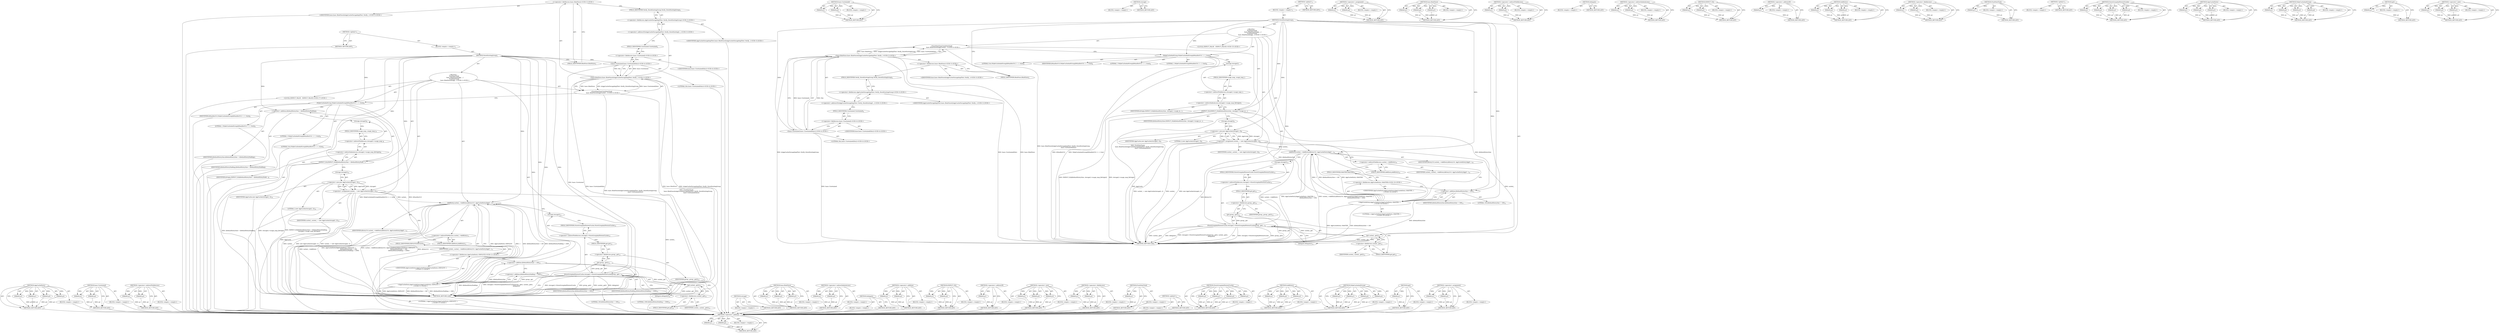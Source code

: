 digraph "&lt;operator&gt;.assignment" {
vulnerable_170 [label=<(METHOD,&lt;operator&gt;.addition)>];
vulnerable_171 [label=<(PARAM,p1)>];
vulnerable_172 [label=<(PARAM,p2)>];
vulnerable_173 [label=<(BLOCK,&lt;empty&gt;,&lt;empty&gt;)>];
vulnerable_174 [label=<(METHOD_RETURN,ANY)>];
vulnerable_117 [label=<(METHOD,base.Unretained)>];
vulnerable_118 [label=<(PARAM,p1)>];
vulnerable_119 [label=<(PARAM,p2)>];
vulnerable_120 [label=<(BLOCK,&lt;empty&gt;,&lt;empty&gt;)>];
vulnerable_121 [label=<(METHOD_RETURN,ANY)>];
vulnerable_144 [label=<(METHOD,storage)>];
vulnerable_145 [label=<(BLOCK,&lt;empty&gt;,&lt;empty&gt;)>];
vulnerable_146 [label=<(METHOD_RETURN,ANY)>];
vulnerable_6 [label=<(METHOD,&lt;global&gt;)<SUB>1</SUB>>];
vulnerable_7 [label=<(BLOCK,&lt;empty&gt;,&lt;empty&gt;)<SUB>1</SUB>>];
vulnerable_8 [label=<(METHOD,StoreExistingGroup)<SUB>1</SUB>>];
vulnerable_9 [label="<(BLOCK,{
    PushNextTask(
        base::BindOnce(&amp;App...,{
    PushNextTask(
        base::BindOnce(&amp;App...)<SUB>1</SUB>>"];
vulnerable_10 [label="<(PushNextTask,PushNextTask(
        base::BindOnce(&amp;AppCacheS...)<SUB>2</SUB>>"];
vulnerable_11 [label="<(base.BindOnce,base::BindOnce(&amp;AppCacheStorageImplTest::Verify...)<SUB>3</SUB>>"];
vulnerable_12 [label="<(&lt;operator&gt;.fieldAccess,base::BindOnce)<SUB>3</SUB>>"];
vulnerable_13 [label="<(IDENTIFIER,base,base::BindOnce(&amp;AppCacheStorageImplTest::Verify...)<SUB>3</SUB>>"];
vulnerable_14 [label=<(FIELD_IDENTIFIER,BindOnce,BindOnce)<SUB>3</SUB>>];
vulnerable_15 [label="<(&lt;operator&gt;.addressOf,&amp;AppCacheStorageImplTest::Verify_StoreExistingG...)<SUB>3</SUB>>"];
vulnerable_16 [label="<(&lt;operator&gt;.fieldAccess,AppCacheStorageImplTest::Verify_StoreExistingGroup)<SUB>3</SUB>>"];
vulnerable_17 [label="<(IDENTIFIER,AppCacheStorageImplTest,base::BindOnce(&amp;AppCacheStorageImplTest::Verify...)<SUB>3</SUB>>"];
vulnerable_18 [label=<(FIELD_IDENTIFIER,Verify_StoreExistingGroup,Verify_StoreExistingGroup)<SUB>3</SUB>>];
vulnerable_19 [label="<(base.Unretained,base::Unretained(this))<SUB>4</SUB>>"];
vulnerable_20 [label="<(&lt;operator&gt;.fieldAccess,base::Unretained)<SUB>4</SUB>>"];
vulnerable_21 [label="<(IDENTIFIER,base,base::Unretained(this))<SUB>4</SUB>>"];
vulnerable_22 [label=<(FIELD_IDENTIFIER,Unretained,Unretained)<SUB>4</SUB>>];
vulnerable_23 [label="<(LITERAL,this,base::Unretained(this))<SUB>4</SUB>>"];
vulnerable_24 [label=<(MakeCacheAndGroup,MakeCacheAndGroup(kManifestUrl, 1, 1, true))<SUB>6</SUB>>];
vulnerable_25 [label=<(IDENTIFIER,kManifestUrl,MakeCacheAndGroup(kManifestUrl, 1, 1, true))<SUB>6</SUB>>];
vulnerable_26 [label=<(LITERAL,1,MakeCacheAndGroup(kManifestUrl, 1, 1, true))<SUB>6</SUB>>];
vulnerable_27 [label=<(LITERAL,1,MakeCacheAndGroup(kManifestUrl, 1, 1, true))<SUB>6</SUB>>];
vulnerable_28 [label=<(LITERAL,true,MakeCacheAndGroup(kManifestUrl, 1, 1, true))<SUB>6</SUB>>];
vulnerable_29 [label=<(EXPECT_EQ,EXPECT_EQ(kDefaultEntrySize, storage()-&gt;usage_m...)<SUB>7</SUB>>];
vulnerable_30 [label=<(IDENTIFIER,kDefaultEntrySize,EXPECT_EQ(kDefaultEntrySize, storage()-&gt;usage_m...)<SUB>7</SUB>>];
vulnerable_31 [label=<(&lt;operator&gt;.indirectIndexAccess,storage()-&gt;usage_map_[kOrigin])<SUB>7</SUB>>];
vulnerable_32 [label=<(&lt;operator&gt;.indirectFieldAccess,storage()-&gt;usage_map_)<SUB>7</SUB>>];
vulnerable_33 [label=<(storage,storage())<SUB>7</SUB>>];
vulnerable_34 [label=<(FIELD_IDENTIFIER,usage_map_,usage_map_)<SUB>7</SUB>>];
vulnerable_35 [label=<(IDENTIFIER,kOrigin,EXPECT_EQ(kDefaultEntrySize, storage()-&gt;usage_m...)<SUB>7</SUB>>];
vulnerable_36 [label=<(&lt;operator&gt;.assignment,cache2_ = new AppCache(storage(), 2))<SUB>9</SUB>>];
vulnerable_37 [label=<(IDENTIFIER,cache2_,cache2_ = new AppCache(storage(), 2))<SUB>9</SUB>>];
vulnerable_38 [label=<(&lt;operator&gt;.new,new AppCache(storage(), 2))<SUB>9</SUB>>];
vulnerable_39 [label=<(IDENTIFIER,AppCache,new AppCache(storage(), 2))<SUB>9</SUB>>];
vulnerable_40 [label=<(storage,storage())<SUB>9</SUB>>];
vulnerable_41 [label=<(LITERAL,2,new AppCache(storage(), 2))<SUB>9</SUB>>];
vulnerable_42 [label=<(AddEntry,cache2_-&gt;AddEntry(kEntryUrl, AppCacheEntry(AppC...)<SUB>10</SUB>>];
vulnerable_43 [label=<(&lt;operator&gt;.indirectFieldAccess,cache2_-&gt;AddEntry)<SUB>10</SUB>>];
vulnerable_44 [label=<(IDENTIFIER,cache2_,cache2_-&gt;AddEntry(kEntryUrl, AppCacheEntry(AppC...)<SUB>10</SUB>>];
vulnerable_45 [label=<(FIELD_IDENTIFIER,AddEntry,AddEntry)<SUB>10</SUB>>];
vulnerable_46 [label=<(IDENTIFIER,kEntryUrl,cache2_-&gt;AddEntry(kEntryUrl, AppCacheEntry(AppC...)<SUB>10</SUB>>];
vulnerable_47 [label="<(AppCacheEntry,AppCacheEntry(AppCacheEntry::MASTER, 1,
       ...)<SUB>10</SUB>>"];
vulnerable_48 [label="<(&lt;operator&gt;.fieldAccess,AppCacheEntry::MASTER)<SUB>10</SUB>>"];
vulnerable_49 [label="<(IDENTIFIER,AppCacheEntry,AppCacheEntry(AppCacheEntry::MASTER, 1,
       ...)<SUB>10</SUB>>"];
vulnerable_50 [label=<(FIELD_IDENTIFIER,MASTER,MASTER)<SUB>10</SUB>>];
vulnerable_51 [label="<(LITERAL,1,AppCacheEntry(AppCacheEntry::MASTER, 1,
       ...)<SUB>10</SUB>>"];
vulnerable_52 [label=<(&lt;operator&gt;.addition,kDefaultEntrySize + 100)<SUB>11</SUB>>];
vulnerable_53 [label=<(IDENTIFIER,kDefaultEntrySize,kDefaultEntrySize + 100)<SUB>11</SUB>>];
vulnerable_54 [label=<(LITERAL,100,kDefaultEntrySize + 100)<SUB>11</SUB>>];
vulnerable_55 [label=<(StoreGroupAndNewestCache,storage()-&gt;StoreGroupAndNewestCache(group_.get(...)<SUB>13</SUB>>];
vulnerable_56 [label=<(&lt;operator&gt;.indirectFieldAccess,storage()-&gt;StoreGroupAndNewestCache)<SUB>13</SUB>>];
vulnerable_57 [label=<(storage,storage())<SUB>13</SUB>>];
vulnerable_58 [label=<(FIELD_IDENTIFIER,StoreGroupAndNewestCache,StoreGroupAndNewestCache)<SUB>13</SUB>>];
vulnerable_59 [label=<(get,group_.get())<SUB>13</SUB>>];
vulnerable_60 [label=<(&lt;operator&gt;.fieldAccess,group_.get)<SUB>13</SUB>>];
vulnerable_61 [label=<(IDENTIFIER,group_,group_.get())<SUB>13</SUB>>];
vulnerable_62 [label=<(FIELD_IDENTIFIER,get,get)<SUB>13</SUB>>];
vulnerable_63 [label=<(get,cache2_.get())<SUB>13</SUB>>];
vulnerable_64 [label=<(&lt;operator&gt;.fieldAccess,cache2_.get)<SUB>13</SUB>>];
vulnerable_65 [label=<(IDENTIFIER,cache2_,cache2_.get())<SUB>13</SUB>>];
vulnerable_66 [label=<(FIELD_IDENTIFIER,get,get)<SUB>13</SUB>>];
vulnerable_67 [label=<(delegate,delegate())<SUB>14</SUB>>];
vulnerable_68 [label="<(LOCAL,EXPECT_FALSE : EXPECT_FALSE)<SUB>15</SUB>>"];
vulnerable_69 [label=<(METHOD_RETURN,void)<SUB>1</SUB>>];
vulnerable_71 [label=<(METHOD_RETURN,ANY)<SUB>1</SUB>>];
vulnerable_147 [label=<(METHOD,&lt;operator&gt;.assignment)>];
vulnerable_148 [label=<(PARAM,p1)>];
vulnerable_149 [label=<(PARAM,p2)>];
vulnerable_150 [label=<(BLOCK,&lt;empty&gt;,&lt;empty&gt;)>];
vulnerable_151 [label=<(METHOD_RETURN,ANY)>];
vulnerable_102 [label=<(METHOD,base.BindOnce)>];
vulnerable_103 [label=<(PARAM,p1)>];
vulnerable_104 [label=<(PARAM,p2)>];
vulnerable_105 [label=<(PARAM,p3)>];
vulnerable_106 [label=<(BLOCK,&lt;empty&gt;,&lt;empty&gt;)>];
vulnerable_107 [label=<(METHOD_RETURN,ANY)>];
vulnerable_139 [label=<(METHOD,&lt;operator&gt;.indirectFieldAccess)>];
vulnerable_140 [label=<(PARAM,p1)>];
vulnerable_141 [label=<(PARAM,p2)>];
vulnerable_142 [label=<(BLOCK,&lt;empty&gt;,&lt;empty&gt;)>];
vulnerable_143 [label=<(METHOD_RETURN,ANY)>];
vulnerable_186 [label=<(METHOD,delegate)>];
vulnerable_187 [label=<(BLOCK,&lt;empty&gt;,&lt;empty&gt;)>];
vulnerable_188 [label=<(METHOD_RETURN,ANY)>];
vulnerable_134 [label=<(METHOD,&lt;operator&gt;.indirectIndexAccess)>];
vulnerable_135 [label=<(PARAM,p1)>];
vulnerable_136 [label=<(PARAM,p2)>];
vulnerable_137 [label=<(BLOCK,&lt;empty&gt;,&lt;empty&gt;)>];
vulnerable_138 [label=<(METHOD_RETURN,ANY)>];
vulnerable_129 [label=<(METHOD,EXPECT_EQ)>];
vulnerable_130 [label=<(PARAM,p1)>];
vulnerable_131 [label=<(PARAM,p2)>];
vulnerable_132 [label=<(BLOCK,&lt;empty&gt;,&lt;empty&gt;)>];
vulnerable_133 [label=<(METHOD_RETURN,ANY)>];
vulnerable_113 [label=<(METHOD,&lt;operator&gt;.addressOf)>];
vulnerable_114 [label=<(PARAM,p1)>];
vulnerable_115 [label=<(BLOCK,&lt;empty&gt;,&lt;empty&gt;)>];
vulnerable_116 [label=<(METHOD_RETURN,ANY)>];
vulnerable_158 [label=<(METHOD,AddEntry)>];
vulnerable_159 [label=<(PARAM,p1)>];
vulnerable_160 [label=<(PARAM,p2)>];
vulnerable_161 [label=<(PARAM,p3)>];
vulnerable_162 [label=<(BLOCK,&lt;empty&gt;,&lt;empty&gt;)>];
vulnerable_163 [label=<(METHOD_RETURN,ANY)>];
vulnerable_108 [label=<(METHOD,&lt;operator&gt;.fieldAccess)>];
vulnerable_109 [label=<(PARAM,p1)>];
vulnerable_110 [label=<(PARAM,p2)>];
vulnerable_111 [label=<(BLOCK,&lt;empty&gt;,&lt;empty&gt;)>];
vulnerable_112 [label=<(METHOD_RETURN,ANY)>];
vulnerable_98 [label=<(METHOD,PushNextTask)>];
vulnerable_99 [label=<(PARAM,p1)>];
vulnerable_100 [label=<(BLOCK,&lt;empty&gt;,&lt;empty&gt;)>];
vulnerable_101 [label=<(METHOD_RETURN,ANY)>];
vulnerable_92 [label=<(METHOD,&lt;global&gt;)<SUB>1</SUB>>];
vulnerable_93 [label=<(BLOCK,&lt;empty&gt;,&lt;empty&gt;)>];
vulnerable_94 [label=<(METHOD_RETURN,ANY)>];
vulnerable_175 [label=<(METHOD,StoreGroupAndNewestCache)>];
vulnerable_176 [label=<(PARAM,p1)>];
vulnerable_177 [label=<(PARAM,p2)>];
vulnerable_178 [label=<(PARAM,p3)>];
vulnerable_179 [label=<(PARAM,p4)>];
vulnerable_180 [label=<(BLOCK,&lt;empty&gt;,&lt;empty&gt;)>];
vulnerable_181 [label=<(METHOD_RETURN,ANY)>];
vulnerable_164 [label=<(METHOD,AppCacheEntry)>];
vulnerable_165 [label=<(PARAM,p1)>];
vulnerable_166 [label=<(PARAM,p2)>];
vulnerable_167 [label=<(PARAM,p3)>];
vulnerable_168 [label=<(BLOCK,&lt;empty&gt;,&lt;empty&gt;)>];
vulnerable_169 [label=<(METHOD_RETURN,ANY)>];
vulnerable_122 [label=<(METHOD,MakeCacheAndGroup)>];
vulnerable_123 [label=<(PARAM,p1)>];
vulnerable_124 [label=<(PARAM,p2)>];
vulnerable_125 [label=<(PARAM,p3)>];
vulnerable_126 [label=<(PARAM,p4)>];
vulnerable_127 [label=<(BLOCK,&lt;empty&gt;,&lt;empty&gt;)>];
vulnerable_128 [label=<(METHOD_RETURN,ANY)>];
vulnerable_182 [label=<(METHOD,get)>];
vulnerable_183 [label=<(PARAM,p1)>];
vulnerable_184 [label=<(BLOCK,&lt;empty&gt;,&lt;empty&gt;)>];
vulnerable_185 [label=<(METHOD_RETURN,ANY)>];
vulnerable_152 [label=<(METHOD,&lt;operator&gt;.new)>];
vulnerable_153 [label=<(PARAM,p1)>];
vulnerable_154 [label=<(PARAM,p2)>];
vulnerable_155 [label=<(PARAM,p3)>];
vulnerable_156 [label=<(BLOCK,&lt;empty&gt;,&lt;empty&gt;)>];
vulnerable_157 [label=<(METHOD_RETURN,ANY)>];
fixed_174 [label=<(METHOD,AppCacheEntry)>];
fixed_175 [label=<(PARAM,p1)>];
fixed_176 [label=<(PARAM,p2)>];
fixed_177 [label=<(PARAM,p3)>];
fixed_178 [label=<(PARAM,p4)>];
fixed_179 [label=<(BLOCK,&lt;empty&gt;,&lt;empty&gt;)>];
fixed_180 [label=<(METHOD_RETURN,ANY)>];
fixed_122 [label=<(METHOD,base.Unretained)>];
fixed_123 [label=<(PARAM,p1)>];
fixed_124 [label=<(PARAM,p2)>];
fixed_125 [label=<(BLOCK,&lt;empty&gt;,&lt;empty&gt;)>];
fixed_126 [label=<(METHOD_RETURN,ANY)>];
fixed_149 [label=<(METHOD,&lt;operator&gt;.indirectFieldAccess)>];
fixed_150 [label=<(PARAM,p1)>];
fixed_151 [label=<(PARAM,p2)>];
fixed_152 [label=<(BLOCK,&lt;empty&gt;,&lt;empty&gt;)>];
fixed_153 [label=<(METHOD_RETURN,ANY)>];
fixed_6 [label=<(METHOD,&lt;global&gt;)<SUB>1</SUB>>];
fixed_7 [label=<(BLOCK,&lt;empty&gt;,&lt;empty&gt;)<SUB>1</SUB>>];
fixed_8 [label=<(METHOD,StoreExistingGroup)<SUB>1</SUB>>];
fixed_9 [label="<(BLOCK,{
    PushNextTask(
        base::BindOnce(&amp;App...,{
    PushNextTask(
        base::BindOnce(&amp;App...)<SUB>1</SUB>>"];
fixed_10 [label="<(PushNextTask,PushNextTask(
        base::BindOnce(&amp;AppCacheS...)<SUB>2</SUB>>"];
fixed_11 [label="<(base.BindOnce,base::BindOnce(&amp;AppCacheStorageImplTest::Verify...)<SUB>3</SUB>>"];
fixed_12 [label="<(&lt;operator&gt;.fieldAccess,base::BindOnce)<SUB>3</SUB>>"];
fixed_13 [label="<(IDENTIFIER,base,base::BindOnce(&amp;AppCacheStorageImplTest::Verify...)<SUB>3</SUB>>"];
fixed_14 [label=<(FIELD_IDENTIFIER,BindOnce,BindOnce)<SUB>3</SUB>>];
fixed_15 [label="<(&lt;operator&gt;.addressOf,&amp;AppCacheStorageImplTest::Verify_StoreExistingG...)<SUB>3</SUB>>"];
fixed_16 [label="<(&lt;operator&gt;.fieldAccess,AppCacheStorageImplTest::Verify_StoreExistingGroup)<SUB>3</SUB>>"];
fixed_17 [label="<(IDENTIFIER,AppCacheStorageImplTest,base::BindOnce(&amp;AppCacheStorageImplTest::Verify...)<SUB>3</SUB>>"];
fixed_18 [label=<(FIELD_IDENTIFIER,Verify_StoreExistingGroup,Verify_StoreExistingGroup)<SUB>3</SUB>>];
fixed_19 [label="<(base.Unretained,base::Unretained(this))<SUB>4</SUB>>"];
fixed_20 [label="<(&lt;operator&gt;.fieldAccess,base::Unretained)<SUB>4</SUB>>"];
fixed_21 [label="<(IDENTIFIER,base,base::Unretained(this))<SUB>4</SUB>>"];
fixed_22 [label=<(FIELD_IDENTIFIER,Unretained,Unretained)<SUB>4</SUB>>];
fixed_23 [label="<(LITERAL,this,base::Unretained(this))<SUB>4</SUB>>"];
fixed_24 [label=<(MakeCacheAndGroup,MakeCacheAndGroup(kManifestUrl, 1, 1, true))<SUB>6</SUB>>];
fixed_25 [label=<(IDENTIFIER,kManifestUrl,MakeCacheAndGroup(kManifestUrl, 1, 1, true))<SUB>6</SUB>>];
fixed_26 [label=<(LITERAL,1,MakeCacheAndGroup(kManifestUrl, 1, 1, true))<SUB>6</SUB>>];
fixed_27 [label=<(LITERAL,1,MakeCacheAndGroup(kManifestUrl, 1, 1, true))<SUB>6</SUB>>];
fixed_28 [label=<(LITERAL,true,MakeCacheAndGroup(kManifestUrl, 1, 1, true))<SUB>6</SUB>>];
fixed_29 [label=<(EXPECT_EQ,EXPECT_EQ(kDefaultEntrySize + kDefaultEntryPadd...)<SUB>7</SUB>>];
fixed_30 [label=<(&lt;operator&gt;.addition,kDefaultEntrySize + kDefaultEntryPadding)<SUB>7</SUB>>];
fixed_31 [label=<(IDENTIFIER,kDefaultEntrySize,kDefaultEntrySize + kDefaultEntryPadding)<SUB>7</SUB>>];
fixed_32 [label=<(IDENTIFIER,kDefaultEntryPadding,kDefaultEntrySize + kDefaultEntryPadding)<SUB>7</SUB>>];
fixed_33 [label=<(&lt;operator&gt;.indirectIndexAccess,storage()-&gt;usage_map_[kOrigin])<SUB>8</SUB>>];
fixed_34 [label=<(&lt;operator&gt;.indirectFieldAccess,storage()-&gt;usage_map_)<SUB>8</SUB>>];
fixed_35 [label=<(storage,storage())<SUB>8</SUB>>];
fixed_36 [label=<(FIELD_IDENTIFIER,usage_map_,usage_map_)<SUB>8</SUB>>];
fixed_37 [label=<(IDENTIFIER,kOrigin,EXPECT_EQ(kDefaultEntrySize + kDefaultEntryPadd...)<SUB>8</SUB>>];
fixed_38 [label=<(&lt;operator&gt;.assignment,cache2_ = new AppCache(storage(), 2))<SUB>10</SUB>>];
fixed_39 [label=<(IDENTIFIER,cache2_,cache2_ = new AppCache(storage(), 2))<SUB>10</SUB>>];
fixed_40 [label=<(&lt;operator&gt;.new,new AppCache(storage(), 2))<SUB>10</SUB>>];
fixed_41 [label=<(IDENTIFIER,AppCache,new AppCache(storage(), 2))<SUB>10</SUB>>];
fixed_42 [label=<(storage,storage())<SUB>10</SUB>>];
fixed_43 [label=<(LITERAL,2,new AppCache(storage(), 2))<SUB>10</SUB>>];
fixed_44 [label=<(AddEntry,cache2_-&gt;AddEntry(kEntryUrl, AppCacheEntry(AppC...)<SUB>11</SUB>>];
fixed_45 [label=<(&lt;operator&gt;.indirectFieldAccess,cache2_-&gt;AddEntry)<SUB>11</SUB>>];
fixed_46 [label=<(IDENTIFIER,cache2_,cache2_-&gt;AddEntry(kEntryUrl, AppCacheEntry(AppC...)<SUB>11</SUB>>];
fixed_47 [label=<(FIELD_IDENTIFIER,AddEntry,AddEntry)<SUB>11</SUB>>];
fixed_48 [label=<(IDENTIFIER,kEntryUrl,cache2_-&gt;AddEntry(kEntryUrl, AppCacheEntry(AppC...)<SUB>11</SUB>>];
fixed_49 [label="<(AppCacheEntry,AppCacheEntry(AppCacheEntry::EXPLICIT, 1,
     ...)<SUB>11</SUB>>"];
fixed_50 [label="<(&lt;operator&gt;.fieldAccess,AppCacheEntry::EXPLICIT)<SUB>11</SUB>>"];
fixed_51 [label="<(IDENTIFIER,AppCacheEntry,AppCacheEntry(AppCacheEntry::EXPLICIT, 1,
     ...)<SUB>11</SUB>>"];
fixed_52 [label=<(FIELD_IDENTIFIER,EXPLICIT,EXPLICIT)<SUB>11</SUB>>];
fixed_53 [label="<(LITERAL,1,AppCacheEntry(AppCacheEntry::EXPLICIT, 1,
     ...)<SUB>11</SUB>>"];
fixed_54 [label=<(&lt;operator&gt;.addition,kDefaultEntrySize + 100)<SUB>12</SUB>>];
fixed_55 [label=<(IDENTIFIER,kDefaultEntrySize,kDefaultEntrySize + 100)<SUB>12</SUB>>];
fixed_56 [label=<(LITERAL,100,kDefaultEntrySize + 100)<SUB>12</SUB>>];
fixed_57 [label=<(&lt;operator&gt;.addition,kDefaultEntryPadding + 1000)<SUB>13</SUB>>];
fixed_58 [label=<(IDENTIFIER,kDefaultEntryPadding,kDefaultEntryPadding + 1000)<SUB>13</SUB>>];
fixed_59 [label=<(LITERAL,1000,kDefaultEntryPadding + 1000)<SUB>13</SUB>>];
fixed_60 [label=<(StoreGroupAndNewestCache,storage()-&gt;StoreGroupAndNewestCache(group_.get(...)<SUB>15</SUB>>];
fixed_61 [label=<(&lt;operator&gt;.indirectFieldAccess,storage()-&gt;StoreGroupAndNewestCache)<SUB>15</SUB>>];
fixed_62 [label=<(storage,storage())<SUB>15</SUB>>];
fixed_63 [label=<(FIELD_IDENTIFIER,StoreGroupAndNewestCache,StoreGroupAndNewestCache)<SUB>15</SUB>>];
fixed_64 [label=<(get,group_.get())<SUB>15</SUB>>];
fixed_65 [label=<(&lt;operator&gt;.fieldAccess,group_.get)<SUB>15</SUB>>];
fixed_66 [label=<(IDENTIFIER,group_,group_.get())<SUB>15</SUB>>];
fixed_67 [label=<(FIELD_IDENTIFIER,get,get)<SUB>15</SUB>>];
fixed_68 [label=<(get,cache2_.get())<SUB>15</SUB>>];
fixed_69 [label=<(&lt;operator&gt;.fieldAccess,cache2_.get)<SUB>15</SUB>>];
fixed_70 [label=<(IDENTIFIER,cache2_,cache2_.get())<SUB>15</SUB>>];
fixed_71 [label=<(FIELD_IDENTIFIER,get,get)<SUB>15</SUB>>];
fixed_72 [label=<(delegate,delegate())<SUB>16</SUB>>];
fixed_73 [label="<(LOCAL,EXPECT_FALSE : EXPECT_FALSE)<SUB>17</SUB>>"];
fixed_74 [label=<(METHOD_RETURN,void)<SUB>1</SUB>>];
fixed_76 [label=<(METHOD_RETURN,ANY)<SUB>1</SUB>>];
fixed_154 [label=<(METHOD,storage)>];
fixed_155 [label=<(BLOCK,&lt;empty&gt;,&lt;empty&gt;)>];
fixed_156 [label=<(METHOD_RETURN,ANY)>];
fixed_107 [label=<(METHOD,base.BindOnce)>];
fixed_108 [label=<(PARAM,p1)>];
fixed_109 [label=<(PARAM,p2)>];
fixed_110 [label=<(PARAM,p3)>];
fixed_111 [label=<(BLOCK,&lt;empty&gt;,&lt;empty&gt;)>];
fixed_112 [label=<(METHOD_RETURN,ANY)>];
fixed_144 [label=<(METHOD,&lt;operator&gt;.indirectIndexAccess)>];
fixed_145 [label=<(PARAM,p1)>];
fixed_146 [label=<(PARAM,p2)>];
fixed_147 [label=<(BLOCK,&lt;empty&gt;,&lt;empty&gt;)>];
fixed_148 [label=<(METHOD_RETURN,ANY)>];
fixed_192 [label=<(METHOD,delegate)>];
fixed_193 [label=<(BLOCK,&lt;empty&gt;,&lt;empty&gt;)>];
fixed_194 [label=<(METHOD_RETURN,ANY)>];
fixed_139 [label=<(METHOD,&lt;operator&gt;.addition)>];
fixed_140 [label=<(PARAM,p1)>];
fixed_141 [label=<(PARAM,p2)>];
fixed_142 [label=<(BLOCK,&lt;empty&gt;,&lt;empty&gt;)>];
fixed_143 [label=<(METHOD_RETURN,ANY)>];
fixed_134 [label=<(METHOD,EXPECT_EQ)>];
fixed_135 [label=<(PARAM,p1)>];
fixed_136 [label=<(PARAM,p2)>];
fixed_137 [label=<(BLOCK,&lt;empty&gt;,&lt;empty&gt;)>];
fixed_138 [label=<(METHOD_RETURN,ANY)>];
fixed_118 [label=<(METHOD,&lt;operator&gt;.addressOf)>];
fixed_119 [label=<(PARAM,p1)>];
fixed_120 [label=<(BLOCK,&lt;empty&gt;,&lt;empty&gt;)>];
fixed_121 [label=<(METHOD_RETURN,ANY)>];
fixed_162 [label=<(METHOD,&lt;operator&gt;.new)>];
fixed_163 [label=<(PARAM,p1)>];
fixed_164 [label=<(PARAM,p2)>];
fixed_165 [label=<(PARAM,p3)>];
fixed_166 [label=<(BLOCK,&lt;empty&gt;,&lt;empty&gt;)>];
fixed_167 [label=<(METHOD_RETURN,ANY)>];
fixed_113 [label=<(METHOD,&lt;operator&gt;.fieldAccess)>];
fixed_114 [label=<(PARAM,p1)>];
fixed_115 [label=<(PARAM,p2)>];
fixed_116 [label=<(BLOCK,&lt;empty&gt;,&lt;empty&gt;)>];
fixed_117 [label=<(METHOD_RETURN,ANY)>];
fixed_103 [label=<(METHOD,PushNextTask)>];
fixed_104 [label=<(PARAM,p1)>];
fixed_105 [label=<(BLOCK,&lt;empty&gt;,&lt;empty&gt;)>];
fixed_106 [label=<(METHOD_RETURN,ANY)>];
fixed_97 [label=<(METHOD,&lt;global&gt;)<SUB>1</SUB>>];
fixed_98 [label=<(BLOCK,&lt;empty&gt;,&lt;empty&gt;)>];
fixed_99 [label=<(METHOD_RETURN,ANY)>];
fixed_181 [label=<(METHOD,StoreGroupAndNewestCache)>];
fixed_182 [label=<(PARAM,p1)>];
fixed_183 [label=<(PARAM,p2)>];
fixed_184 [label=<(PARAM,p3)>];
fixed_185 [label=<(PARAM,p4)>];
fixed_186 [label=<(BLOCK,&lt;empty&gt;,&lt;empty&gt;)>];
fixed_187 [label=<(METHOD_RETURN,ANY)>];
fixed_168 [label=<(METHOD,AddEntry)>];
fixed_169 [label=<(PARAM,p1)>];
fixed_170 [label=<(PARAM,p2)>];
fixed_171 [label=<(PARAM,p3)>];
fixed_172 [label=<(BLOCK,&lt;empty&gt;,&lt;empty&gt;)>];
fixed_173 [label=<(METHOD_RETURN,ANY)>];
fixed_127 [label=<(METHOD,MakeCacheAndGroup)>];
fixed_128 [label=<(PARAM,p1)>];
fixed_129 [label=<(PARAM,p2)>];
fixed_130 [label=<(PARAM,p3)>];
fixed_131 [label=<(PARAM,p4)>];
fixed_132 [label=<(BLOCK,&lt;empty&gt;,&lt;empty&gt;)>];
fixed_133 [label=<(METHOD_RETURN,ANY)>];
fixed_188 [label=<(METHOD,get)>];
fixed_189 [label=<(PARAM,p1)>];
fixed_190 [label=<(BLOCK,&lt;empty&gt;,&lt;empty&gt;)>];
fixed_191 [label=<(METHOD_RETURN,ANY)>];
fixed_157 [label=<(METHOD,&lt;operator&gt;.assignment)>];
fixed_158 [label=<(PARAM,p1)>];
fixed_159 [label=<(PARAM,p2)>];
fixed_160 [label=<(BLOCK,&lt;empty&gt;,&lt;empty&gt;)>];
fixed_161 [label=<(METHOD_RETURN,ANY)>];
vulnerable_170 -> vulnerable_171  [key=0, label="AST: "];
vulnerable_170 -> vulnerable_171  [key=1, label="DDG: "];
vulnerable_170 -> vulnerable_173  [key=0, label="AST: "];
vulnerable_170 -> vulnerable_172  [key=0, label="AST: "];
vulnerable_170 -> vulnerable_172  [key=1, label="DDG: "];
vulnerable_170 -> vulnerable_174  [key=0, label="AST: "];
vulnerable_170 -> vulnerable_174  [key=1, label="CFG: "];
vulnerable_171 -> vulnerable_174  [key=0, label="DDG: p1"];
vulnerable_172 -> vulnerable_174  [key=0, label="DDG: p2"];
vulnerable_117 -> vulnerable_118  [key=0, label="AST: "];
vulnerable_117 -> vulnerable_118  [key=1, label="DDG: "];
vulnerable_117 -> vulnerable_120  [key=0, label="AST: "];
vulnerable_117 -> vulnerable_119  [key=0, label="AST: "];
vulnerable_117 -> vulnerable_119  [key=1, label="DDG: "];
vulnerable_117 -> vulnerable_121  [key=0, label="AST: "];
vulnerable_117 -> vulnerable_121  [key=1, label="CFG: "];
vulnerable_118 -> vulnerable_121  [key=0, label="DDG: p1"];
vulnerable_119 -> vulnerable_121  [key=0, label="DDG: p2"];
vulnerable_144 -> vulnerable_145  [key=0, label="AST: "];
vulnerable_144 -> vulnerable_146  [key=0, label="AST: "];
vulnerable_144 -> vulnerable_146  [key=1, label="CFG: "];
vulnerable_6 -> vulnerable_7  [key=0, label="AST: "];
vulnerable_6 -> vulnerable_71  [key=0, label="AST: "];
vulnerable_6 -> vulnerable_71  [key=1, label="CFG: "];
vulnerable_7 -> vulnerable_8  [key=0, label="AST: "];
vulnerable_8 -> vulnerable_9  [key=0, label="AST: "];
vulnerable_8 -> vulnerable_69  [key=0, label="AST: "];
vulnerable_8 -> vulnerable_14  [key=0, label="CFG: "];
vulnerable_8 -> vulnerable_24  [key=0, label="DDG: "];
vulnerable_8 -> vulnerable_29  [key=0, label="DDG: "];
vulnerable_8 -> vulnerable_42  [key=0, label="DDG: "];
vulnerable_8 -> vulnerable_55  [key=0, label="DDG: "];
vulnerable_8 -> vulnerable_38  [key=0, label="DDG: "];
vulnerable_8 -> vulnerable_47  [key=0, label="DDG: "];
vulnerable_8 -> vulnerable_19  [key=0, label="DDG: "];
vulnerable_8 -> vulnerable_52  [key=0, label="DDG: "];
vulnerable_9 -> vulnerable_10  [key=0, label="AST: "];
vulnerable_9 -> vulnerable_24  [key=0, label="AST: "];
vulnerable_9 -> vulnerable_29  [key=0, label="AST: "];
vulnerable_9 -> vulnerable_36  [key=0, label="AST: "];
vulnerable_9 -> vulnerable_42  [key=0, label="AST: "];
vulnerable_9 -> vulnerable_55  [key=0, label="AST: "];
vulnerable_9 -> vulnerable_68  [key=0, label="AST: "];
vulnerable_10 -> vulnerable_11  [key=0, label="AST: "];
vulnerable_10 -> vulnerable_24  [key=0, label="CFG: "];
vulnerable_10 -> vulnerable_69  [key=0, label="DDG: base::BindOnce(&amp;AppCacheStorageImplTest::Verify_StoreExistingGroup,
                       base::Unretained(this))"];
vulnerable_10 -> vulnerable_69  [key=1, label="DDG: PushNextTask(
        base::BindOnce(&amp;AppCacheStorageImplTest::Verify_StoreExistingGroup,
                       base::Unretained(this)))"];
vulnerable_11 -> vulnerable_12  [key=0, label="AST: "];
vulnerable_11 -> vulnerable_15  [key=0, label="AST: "];
vulnerable_11 -> vulnerable_19  [key=0, label="AST: "];
vulnerable_11 -> vulnerable_10  [key=0, label="CFG: "];
vulnerable_11 -> vulnerable_10  [key=1, label="DDG: base::BindOnce"];
vulnerable_11 -> vulnerable_10  [key=2, label="DDG: &amp;AppCacheStorageImplTest::Verify_StoreExistingGroup"];
vulnerable_11 -> vulnerable_10  [key=3, label="DDG: base::Unretained(this)"];
vulnerable_11 -> vulnerable_69  [key=0, label="DDG: base::BindOnce"];
vulnerable_11 -> vulnerable_69  [key=1, label="DDG: &amp;AppCacheStorageImplTest::Verify_StoreExistingGroup"];
vulnerable_11 -> vulnerable_69  [key=2, label="DDG: base::Unretained(this)"];
vulnerable_12 -> vulnerable_13  [key=0, label="AST: "];
vulnerable_12 -> vulnerable_14  [key=0, label="AST: "];
vulnerable_12 -> vulnerable_18  [key=0, label="CFG: "];
vulnerable_14 -> vulnerable_12  [key=0, label="CFG: "];
vulnerable_15 -> vulnerable_16  [key=0, label="AST: "];
vulnerable_15 -> vulnerable_22  [key=0, label="CFG: "];
vulnerable_16 -> vulnerable_17  [key=0, label="AST: "];
vulnerable_16 -> vulnerable_18  [key=0, label="AST: "];
vulnerable_16 -> vulnerable_15  [key=0, label="CFG: "];
vulnerable_18 -> vulnerable_16  [key=0, label="CFG: "];
vulnerable_19 -> vulnerable_20  [key=0, label="AST: "];
vulnerable_19 -> vulnerable_23  [key=0, label="AST: "];
vulnerable_19 -> vulnerable_11  [key=0, label="CFG: "];
vulnerable_19 -> vulnerable_11  [key=1, label="DDG: base::Unretained"];
vulnerable_19 -> vulnerable_11  [key=2, label="DDG: this"];
vulnerable_19 -> vulnerable_69  [key=0, label="DDG: base::Unretained"];
vulnerable_20 -> vulnerable_21  [key=0, label="AST: "];
vulnerable_20 -> vulnerable_22  [key=0, label="AST: "];
vulnerable_20 -> vulnerable_19  [key=0, label="CFG: "];
vulnerable_22 -> vulnerable_20  [key=0, label="CFG: "];
vulnerable_24 -> vulnerable_25  [key=0, label="AST: "];
vulnerable_24 -> vulnerable_26  [key=0, label="AST: "];
vulnerable_24 -> vulnerable_27  [key=0, label="AST: "];
vulnerable_24 -> vulnerable_28  [key=0, label="AST: "];
vulnerable_24 -> vulnerable_33  [key=0, label="CFG: "];
vulnerable_24 -> vulnerable_69  [key=0, label="DDG: MakeCacheAndGroup(kManifestUrl, 1, 1, true)"];
vulnerable_24 -> vulnerable_69  [key=1, label="DDG: kManifestUrl"];
vulnerable_29 -> vulnerable_30  [key=0, label="AST: "];
vulnerable_29 -> vulnerable_31  [key=0, label="AST: "];
vulnerable_29 -> vulnerable_40  [key=0, label="CFG: "];
vulnerable_29 -> vulnerable_69  [key=0, label="DDG: storage()-&gt;usage_map_[kOrigin]"];
vulnerable_29 -> vulnerable_69  [key=1, label="DDG: EXPECT_EQ(kDefaultEntrySize, storage()-&gt;usage_map_[kOrigin])"];
vulnerable_29 -> vulnerable_47  [key=0, label="DDG: kDefaultEntrySize"];
vulnerable_29 -> vulnerable_52  [key=0, label="DDG: kDefaultEntrySize"];
vulnerable_31 -> vulnerable_32  [key=0, label="AST: "];
vulnerable_31 -> vulnerable_35  [key=0, label="AST: "];
vulnerable_31 -> vulnerable_29  [key=0, label="CFG: "];
vulnerable_32 -> vulnerable_33  [key=0, label="AST: "];
vulnerable_32 -> vulnerable_34  [key=0, label="AST: "];
vulnerable_32 -> vulnerable_31  [key=0, label="CFG: "];
vulnerable_33 -> vulnerable_34  [key=0, label="CFG: "];
vulnerable_34 -> vulnerable_32  [key=0, label="CFG: "];
vulnerable_36 -> vulnerable_37  [key=0, label="AST: "];
vulnerable_36 -> vulnerable_38  [key=0, label="AST: "];
vulnerable_36 -> vulnerable_45  [key=0, label="CFG: "];
vulnerable_36 -> vulnerable_69  [key=0, label="DDG: cache2_"];
vulnerable_36 -> vulnerable_69  [key=1, label="DDG: new AppCache(storage(), 2)"];
vulnerable_36 -> vulnerable_69  [key=2, label="DDG: cache2_ = new AppCache(storage(), 2)"];
vulnerable_36 -> vulnerable_42  [key=0, label="DDG: cache2_"];
vulnerable_36 -> vulnerable_63  [key=0, label="DDG: cache2_"];
vulnerable_38 -> vulnerable_39  [key=0, label="AST: "];
vulnerable_38 -> vulnerable_40  [key=0, label="AST: "];
vulnerable_38 -> vulnerable_41  [key=0, label="AST: "];
vulnerable_38 -> vulnerable_36  [key=0, label="CFG: "];
vulnerable_38 -> vulnerable_36  [key=1, label="DDG: AppCache"];
vulnerable_38 -> vulnerable_36  [key=2, label="DDG: storage()"];
vulnerable_38 -> vulnerable_36  [key=3, label="DDG: 2"];
vulnerable_38 -> vulnerable_69  [key=0, label="DDG: AppCache"];
vulnerable_40 -> vulnerable_38  [key=0, label="CFG: "];
vulnerable_42 -> vulnerable_43  [key=0, label="AST: "];
vulnerable_42 -> vulnerable_46  [key=0, label="AST: "];
vulnerable_42 -> vulnerable_47  [key=0, label="AST: "];
vulnerable_42 -> vulnerable_57  [key=0, label="CFG: "];
vulnerable_42 -> vulnerable_69  [key=0, label="DDG: cache2_-&gt;AddEntry"];
vulnerable_42 -> vulnerable_69  [key=1, label="DDG: AppCacheEntry(AppCacheEntry::MASTER, 1,
                                               kDefaultEntrySize + 100)"];
vulnerable_42 -> vulnerable_69  [key=2, label="DDG: cache2_-&gt;AddEntry(kEntryUrl, AppCacheEntry(AppCacheEntry::MASTER, 1,
                                               kDefaultEntrySize + 100))"];
vulnerable_42 -> vulnerable_69  [key=3, label="DDG: kEntryUrl"];
vulnerable_43 -> vulnerable_44  [key=0, label="AST: "];
vulnerable_43 -> vulnerable_45  [key=0, label="AST: "];
vulnerable_43 -> vulnerable_50  [key=0, label="CFG: "];
vulnerable_45 -> vulnerable_43  [key=0, label="CFG: "];
vulnerable_47 -> vulnerable_48  [key=0, label="AST: "];
vulnerable_47 -> vulnerable_51  [key=0, label="AST: "];
vulnerable_47 -> vulnerable_52  [key=0, label="AST: "];
vulnerable_47 -> vulnerable_42  [key=0, label="CFG: "];
vulnerable_47 -> vulnerable_42  [key=1, label="DDG: AppCacheEntry::MASTER"];
vulnerable_47 -> vulnerable_42  [key=2, label="DDG: 1"];
vulnerable_47 -> vulnerable_42  [key=3, label="DDG: kDefaultEntrySize + 100"];
vulnerable_47 -> vulnerable_69  [key=0, label="DDG: AppCacheEntry::MASTER"];
vulnerable_47 -> vulnerable_69  [key=1, label="DDG: kDefaultEntrySize + 100"];
vulnerable_48 -> vulnerable_49  [key=0, label="AST: "];
vulnerable_48 -> vulnerable_50  [key=0, label="AST: "];
vulnerable_48 -> vulnerable_52  [key=0, label="CFG: "];
vulnerable_50 -> vulnerable_48  [key=0, label="CFG: "];
vulnerable_52 -> vulnerable_53  [key=0, label="AST: "];
vulnerable_52 -> vulnerable_54  [key=0, label="AST: "];
vulnerable_52 -> vulnerable_47  [key=0, label="CFG: "];
vulnerable_52 -> vulnerable_69  [key=0, label="DDG: kDefaultEntrySize"];
vulnerable_55 -> vulnerable_56  [key=0, label="AST: "];
vulnerable_55 -> vulnerable_59  [key=0, label="AST: "];
vulnerable_55 -> vulnerable_63  [key=0, label="AST: "];
vulnerable_55 -> vulnerable_67  [key=0, label="AST: "];
vulnerable_55 -> vulnerable_69  [key=0, label="CFG: "];
vulnerable_55 -> vulnerable_69  [key=1, label="DDG: storage()-&gt;StoreGroupAndNewestCache"];
vulnerable_55 -> vulnerable_69  [key=2, label="DDG: group_.get()"];
vulnerable_55 -> vulnerable_69  [key=3, label="DDG: cache2_.get()"];
vulnerable_55 -> vulnerable_69  [key=4, label="DDG: delegate()"];
vulnerable_55 -> vulnerable_69  [key=5, label="DDG: storage()-&gt;StoreGroupAndNewestCache(group_.get(), cache2_.get(),
                                        delegate())"];
vulnerable_56 -> vulnerable_57  [key=0, label="AST: "];
vulnerable_56 -> vulnerable_58  [key=0, label="AST: "];
vulnerable_56 -> vulnerable_62  [key=0, label="CFG: "];
vulnerable_57 -> vulnerable_58  [key=0, label="CFG: "];
vulnerable_58 -> vulnerable_56  [key=0, label="CFG: "];
vulnerable_59 -> vulnerable_60  [key=0, label="AST: "];
vulnerable_59 -> vulnerable_66  [key=0, label="CFG: "];
vulnerable_59 -> vulnerable_69  [key=0, label="DDG: group_.get"];
vulnerable_59 -> vulnerable_55  [key=0, label="DDG: group_.get"];
vulnerable_60 -> vulnerable_61  [key=0, label="AST: "];
vulnerable_60 -> vulnerable_62  [key=0, label="AST: "];
vulnerable_60 -> vulnerable_59  [key=0, label="CFG: "];
vulnerable_62 -> vulnerable_60  [key=0, label="CFG: "];
vulnerable_63 -> vulnerable_64  [key=0, label="AST: "];
vulnerable_63 -> vulnerable_67  [key=0, label="CFG: "];
vulnerable_63 -> vulnerable_69  [key=0, label="DDG: cache2_.get"];
vulnerable_63 -> vulnerable_55  [key=0, label="DDG: cache2_.get"];
vulnerable_64 -> vulnerable_65  [key=0, label="AST: "];
vulnerable_64 -> vulnerable_66  [key=0, label="AST: "];
vulnerable_64 -> vulnerable_63  [key=0, label="CFG: "];
vulnerable_66 -> vulnerable_64  [key=0, label="CFG: "];
vulnerable_67 -> vulnerable_55  [key=0, label="CFG: "];
vulnerable_147 -> vulnerable_148  [key=0, label="AST: "];
vulnerable_147 -> vulnerable_148  [key=1, label="DDG: "];
vulnerable_147 -> vulnerable_150  [key=0, label="AST: "];
vulnerable_147 -> vulnerable_149  [key=0, label="AST: "];
vulnerable_147 -> vulnerable_149  [key=1, label="DDG: "];
vulnerable_147 -> vulnerable_151  [key=0, label="AST: "];
vulnerable_147 -> vulnerable_151  [key=1, label="CFG: "];
vulnerable_148 -> vulnerable_151  [key=0, label="DDG: p1"];
vulnerable_149 -> vulnerable_151  [key=0, label="DDG: p2"];
vulnerable_102 -> vulnerable_103  [key=0, label="AST: "];
vulnerable_102 -> vulnerable_103  [key=1, label="DDG: "];
vulnerable_102 -> vulnerable_106  [key=0, label="AST: "];
vulnerable_102 -> vulnerable_104  [key=0, label="AST: "];
vulnerable_102 -> vulnerable_104  [key=1, label="DDG: "];
vulnerable_102 -> vulnerable_107  [key=0, label="AST: "];
vulnerable_102 -> vulnerable_107  [key=1, label="CFG: "];
vulnerable_102 -> vulnerable_105  [key=0, label="AST: "];
vulnerable_102 -> vulnerable_105  [key=1, label="DDG: "];
vulnerable_103 -> vulnerable_107  [key=0, label="DDG: p1"];
vulnerable_104 -> vulnerable_107  [key=0, label="DDG: p2"];
vulnerable_105 -> vulnerable_107  [key=0, label="DDG: p3"];
vulnerable_139 -> vulnerable_140  [key=0, label="AST: "];
vulnerable_139 -> vulnerable_140  [key=1, label="DDG: "];
vulnerable_139 -> vulnerable_142  [key=0, label="AST: "];
vulnerable_139 -> vulnerable_141  [key=0, label="AST: "];
vulnerable_139 -> vulnerable_141  [key=1, label="DDG: "];
vulnerable_139 -> vulnerable_143  [key=0, label="AST: "];
vulnerable_139 -> vulnerable_143  [key=1, label="CFG: "];
vulnerable_140 -> vulnerable_143  [key=0, label="DDG: p1"];
vulnerable_141 -> vulnerable_143  [key=0, label="DDG: p2"];
vulnerable_186 -> vulnerable_187  [key=0, label="AST: "];
vulnerable_186 -> vulnerable_188  [key=0, label="AST: "];
vulnerable_186 -> vulnerable_188  [key=1, label="CFG: "];
vulnerable_134 -> vulnerable_135  [key=0, label="AST: "];
vulnerable_134 -> vulnerable_135  [key=1, label="DDG: "];
vulnerable_134 -> vulnerable_137  [key=0, label="AST: "];
vulnerable_134 -> vulnerable_136  [key=0, label="AST: "];
vulnerable_134 -> vulnerable_136  [key=1, label="DDG: "];
vulnerable_134 -> vulnerable_138  [key=0, label="AST: "];
vulnerable_134 -> vulnerable_138  [key=1, label="CFG: "];
vulnerable_135 -> vulnerable_138  [key=0, label="DDG: p1"];
vulnerable_136 -> vulnerable_138  [key=0, label="DDG: p2"];
vulnerable_129 -> vulnerable_130  [key=0, label="AST: "];
vulnerable_129 -> vulnerable_130  [key=1, label="DDG: "];
vulnerable_129 -> vulnerable_132  [key=0, label="AST: "];
vulnerable_129 -> vulnerable_131  [key=0, label="AST: "];
vulnerable_129 -> vulnerable_131  [key=1, label="DDG: "];
vulnerable_129 -> vulnerable_133  [key=0, label="AST: "];
vulnerable_129 -> vulnerable_133  [key=1, label="CFG: "];
vulnerable_130 -> vulnerable_133  [key=0, label="DDG: p1"];
vulnerable_131 -> vulnerable_133  [key=0, label="DDG: p2"];
vulnerable_113 -> vulnerable_114  [key=0, label="AST: "];
vulnerable_113 -> vulnerable_114  [key=1, label="DDG: "];
vulnerable_113 -> vulnerable_115  [key=0, label="AST: "];
vulnerable_113 -> vulnerable_116  [key=0, label="AST: "];
vulnerable_113 -> vulnerable_116  [key=1, label="CFG: "];
vulnerable_114 -> vulnerable_116  [key=0, label="DDG: p1"];
vulnerable_158 -> vulnerable_159  [key=0, label="AST: "];
vulnerable_158 -> vulnerable_159  [key=1, label="DDG: "];
vulnerable_158 -> vulnerable_162  [key=0, label="AST: "];
vulnerable_158 -> vulnerable_160  [key=0, label="AST: "];
vulnerable_158 -> vulnerable_160  [key=1, label="DDG: "];
vulnerable_158 -> vulnerable_163  [key=0, label="AST: "];
vulnerable_158 -> vulnerable_163  [key=1, label="CFG: "];
vulnerable_158 -> vulnerable_161  [key=0, label="AST: "];
vulnerable_158 -> vulnerable_161  [key=1, label="DDG: "];
vulnerable_159 -> vulnerable_163  [key=0, label="DDG: p1"];
vulnerable_160 -> vulnerable_163  [key=0, label="DDG: p2"];
vulnerable_161 -> vulnerable_163  [key=0, label="DDG: p3"];
vulnerable_108 -> vulnerable_109  [key=0, label="AST: "];
vulnerable_108 -> vulnerable_109  [key=1, label="DDG: "];
vulnerable_108 -> vulnerable_111  [key=0, label="AST: "];
vulnerable_108 -> vulnerable_110  [key=0, label="AST: "];
vulnerable_108 -> vulnerable_110  [key=1, label="DDG: "];
vulnerable_108 -> vulnerable_112  [key=0, label="AST: "];
vulnerable_108 -> vulnerable_112  [key=1, label="CFG: "];
vulnerable_109 -> vulnerable_112  [key=0, label="DDG: p1"];
vulnerable_110 -> vulnerable_112  [key=0, label="DDG: p2"];
vulnerable_98 -> vulnerable_99  [key=0, label="AST: "];
vulnerable_98 -> vulnerable_99  [key=1, label="DDG: "];
vulnerable_98 -> vulnerable_100  [key=0, label="AST: "];
vulnerable_98 -> vulnerable_101  [key=0, label="AST: "];
vulnerable_98 -> vulnerable_101  [key=1, label="CFG: "];
vulnerable_99 -> vulnerable_101  [key=0, label="DDG: p1"];
vulnerable_92 -> vulnerable_93  [key=0, label="AST: "];
vulnerable_92 -> vulnerable_94  [key=0, label="AST: "];
vulnerable_92 -> vulnerable_94  [key=1, label="CFG: "];
vulnerable_175 -> vulnerable_176  [key=0, label="AST: "];
vulnerable_175 -> vulnerable_176  [key=1, label="DDG: "];
vulnerable_175 -> vulnerable_180  [key=0, label="AST: "];
vulnerable_175 -> vulnerable_177  [key=0, label="AST: "];
vulnerable_175 -> vulnerable_177  [key=1, label="DDG: "];
vulnerable_175 -> vulnerable_181  [key=0, label="AST: "];
vulnerable_175 -> vulnerable_181  [key=1, label="CFG: "];
vulnerable_175 -> vulnerable_178  [key=0, label="AST: "];
vulnerable_175 -> vulnerable_178  [key=1, label="DDG: "];
vulnerable_175 -> vulnerable_179  [key=0, label="AST: "];
vulnerable_175 -> vulnerable_179  [key=1, label="DDG: "];
vulnerable_176 -> vulnerable_181  [key=0, label="DDG: p1"];
vulnerable_177 -> vulnerable_181  [key=0, label="DDG: p2"];
vulnerable_178 -> vulnerable_181  [key=0, label="DDG: p3"];
vulnerable_179 -> vulnerable_181  [key=0, label="DDG: p4"];
vulnerable_164 -> vulnerable_165  [key=0, label="AST: "];
vulnerable_164 -> vulnerable_165  [key=1, label="DDG: "];
vulnerable_164 -> vulnerable_168  [key=0, label="AST: "];
vulnerable_164 -> vulnerable_166  [key=0, label="AST: "];
vulnerable_164 -> vulnerable_166  [key=1, label="DDG: "];
vulnerable_164 -> vulnerable_169  [key=0, label="AST: "];
vulnerable_164 -> vulnerable_169  [key=1, label="CFG: "];
vulnerable_164 -> vulnerable_167  [key=0, label="AST: "];
vulnerable_164 -> vulnerable_167  [key=1, label="DDG: "];
vulnerable_165 -> vulnerable_169  [key=0, label="DDG: p1"];
vulnerable_166 -> vulnerable_169  [key=0, label="DDG: p2"];
vulnerable_167 -> vulnerable_169  [key=0, label="DDG: p3"];
vulnerable_122 -> vulnerable_123  [key=0, label="AST: "];
vulnerable_122 -> vulnerable_123  [key=1, label="DDG: "];
vulnerable_122 -> vulnerable_127  [key=0, label="AST: "];
vulnerable_122 -> vulnerable_124  [key=0, label="AST: "];
vulnerable_122 -> vulnerable_124  [key=1, label="DDG: "];
vulnerable_122 -> vulnerable_128  [key=0, label="AST: "];
vulnerable_122 -> vulnerable_128  [key=1, label="CFG: "];
vulnerable_122 -> vulnerable_125  [key=0, label="AST: "];
vulnerable_122 -> vulnerable_125  [key=1, label="DDG: "];
vulnerable_122 -> vulnerable_126  [key=0, label="AST: "];
vulnerable_122 -> vulnerable_126  [key=1, label="DDG: "];
vulnerable_123 -> vulnerable_128  [key=0, label="DDG: p1"];
vulnerable_124 -> vulnerable_128  [key=0, label="DDG: p2"];
vulnerable_125 -> vulnerable_128  [key=0, label="DDG: p3"];
vulnerable_126 -> vulnerable_128  [key=0, label="DDG: p4"];
vulnerable_182 -> vulnerable_183  [key=0, label="AST: "];
vulnerable_182 -> vulnerable_183  [key=1, label="DDG: "];
vulnerable_182 -> vulnerable_184  [key=0, label="AST: "];
vulnerable_182 -> vulnerable_185  [key=0, label="AST: "];
vulnerable_182 -> vulnerable_185  [key=1, label="CFG: "];
vulnerable_183 -> vulnerable_185  [key=0, label="DDG: p1"];
vulnerable_152 -> vulnerable_153  [key=0, label="AST: "];
vulnerable_152 -> vulnerable_153  [key=1, label="DDG: "];
vulnerable_152 -> vulnerable_156  [key=0, label="AST: "];
vulnerable_152 -> vulnerable_154  [key=0, label="AST: "];
vulnerable_152 -> vulnerable_154  [key=1, label="DDG: "];
vulnerable_152 -> vulnerable_157  [key=0, label="AST: "];
vulnerable_152 -> vulnerable_157  [key=1, label="CFG: "];
vulnerable_152 -> vulnerable_155  [key=0, label="AST: "];
vulnerable_152 -> vulnerable_155  [key=1, label="DDG: "];
vulnerable_153 -> vulnerable_157  [key=0, label="DDG: p1"];
vulnerable_154 -> vulnerable_157  [key=0, label="DDG: p2"];
vulnerable_155 -> vulnerable_157  [key=0, label="DDG: p3"];
fixed_174 -> fixed_175  [key=0, label="AST: "];
fixed_174 -> fixed_175  [key=1, label="DDG: "];
fixed_174 -> fixed_179  [key=0, label="AST: "];
fixed_174 -> fixed_176  [key=0, label="AST: "];
fixed_174 -> fixed_176  [key=1, label="DDG: "];
fixed_174 -> fixed_180  [key=0, label="AST: "];
fixed_174 -> fixed_180  [key=1, label="CFG: "];
fixed_174 -> fixed_177  [key=0, label="AST: "];
fixed_174 -> fixed_177  [key=1, label="DDG: "];
fixed_174 -> fixed_178  [key=0, label="AST: "];
fixed_174 -> fixed_178  [key=1, label="DDG: "];
fixed_175 -> fixed_180  [key=0, label="DDG: p1"];
fixed_176 -> fixed_180  [key=0, label="DDG: p2"];
fixed_177 -> fixed_180  [key=0, label="DDG: p3"];
fixed_178 -> fixed_180  [key=0, label="DDG: p4"];
fixed_179 -> vulnerable_170  [key=0];
fixed_180 -> vulnerable_170  [key=0];
fixed_122 -> fixed_123  [key=0, label="AST: "];
fixed_122 -> fixed_123  [key=1, label="DDG: "];
fixed_122 -> fixed_125  [key=0, label="AST: "];
fixed_122 -> fixed_124  [key=0, label="AST: "];
fixed_122 -> fixed_124  [key=1, label="DDG: "];
fixed_122 -> fixed_126  [key=0, label="AST: "];
fixed_122 -> fixed_126  [key=1, label="CFG: "];
fixed_123 -> fixed_126  [key=0, label="DDG: p1"];
fixed_124 -> fixed_126  [key=0, label="DDG: p2"];
fixed_125 -> vulnerable_170  [key=0];
fixed_126 -> vulnerable_170  [key=0];
fixed_149 -> fixed_150  [key=0, label="AST: "];
fixed_149 -> fixed_150  [key=1, label="DDG: "];
fixed_149 -> fixed_152  [key=0, label="AST: "];
fixed_149 -> fixed_151  [key=0, label="AST: "];
fixed_149 -> fixed_151  [key=1, label="DDG: "];
fixed_149 -> fixed_153  [key=0, label="AST: "];
fixed_149 -> fixed_153  [key=1, label="CFG: "];
fixed_150 -> fixed_153  [key=0, label="DDG: p1"];
fixed_151 -> fixed_153  [key=0, label="DDG: p2"];
fixed_152 -> vulnerable_170  [key=0];
fixed_153 -> vulnerable_170  [key=0];
fixed_6 -> fixed_7  [key=0, label="AST: "];
fixed_6 -> fixed_76  [key=0, label="AST: "];
fixed_6 -> fixed_76  [key=1, label="CFG: "];
fixed_7 -> fixed_8  [key=0, label="AST: "];
fixed_8 -> fixed_9  [key=0, label="AST: "];
fixed_8 -> fixed_74  [key=0, label="AST: "];
fixed_8 -> fixed_14  [key=0, label="CFG: "];
fixed_8 -> fixed_24  [key=0, label="DDG: "];
fixed_8 -> fixed_29  [key=0, label="DDG: "];
fixed_8 -> fixed_44  [key=0, label="DDG: "];
fixed_8 -> fixed_60  [key=0, label="DDG: "];
fixed_8 -> fixed_30  [key=0, label="DDG: "];
fixed_8 -> fixed_40  [key=0, label="DDG: "];
fixed_8 -> fixed_49  [key=0, label="DDG: "];
fixed_8 -> fixed_19  [key=0, label="DDG: "];
fixed_8 -> fixed_54  [key=0, label="DDG: "];
fixed_8 -> fixed_57  [key=0, label="DDG: "];
fixed_9 -> fixed_10  [key=0, label="AST: "];
fixed_9 -> fixed_24  [key=0, label="AST: "];
fixed_9 -> fixed_29  [key=0, label="AST: "];
fixed_9 -> fixed_38  [key=0, label="AST: "];
fixed_9 -> fixed_44  [key=0, label="AST: "];
fixed_9 -> fixed_60  [key=0, label="AST: "];
fixed_9 -> fixed_73  [key=0, label="AST: "];
fixed_10 -> fixed_11  [key=0, label="AST: "];
fixed_10 -> fixed_24  [key=0, label="CFG: "];
fixed_10 -> fixed_74  [key=0, label="DDG: base::BindOnce(&amp;AppCacheStorageImplTest::Verify_StoreExistingGroup,
                       base::Unretained(this))"];
fixed_10 -> fixed_74  [key=1, label="DDG: PushNextTask(
        base::BindOnce(&amp;AppCacheStorageImplTest::Verify_StoreExistingGroup,
                       base::Unretained(this)))"];
fixed_11 -> fixed_12  [key=0, label="AST: "];
fixed_11 -> fixed_15  [key=0, label="AST: "];
fixed_11 -> fixed_19  [key=0, label="AST: "];
fixed_11 -> fixed_10  [key=0, label="CFG: "];
fixed_11 -> fixed_10  [key=1, label="DDG: base::BindOnce"];
fixed_11 -> fixed_10  [key=2, label="DDG: &amp;AppCacheStorageImplTest::Verify_StoreExistingGroup"];
fixed_11 -> fixed_10  [key=3, label="DDG: base::Unretained(this)"];
fixed_11 -> fixed_74  [key=0, label="DDG: base::BindOnce"];
fixed_11 -> fixed_74  [key=1, label="DDG: &amp;AppCacheStorageImplTest::Verify_StoreExistingGroup"];
fixed_11 -> fixed_74  [key=2, label="DDG: base::Unretained(this)"];
fixed_12 -> fixed_13  [key=0, label="AST: "];
fixed_12 -> fixed_14  [key=0, label="AST: "];
fixed_12 -> fixed_18  [key=0, label="CFG: "];
fixed_13 -> vulnerable_170  [key=0];
fixed_14 -> fixed_12  [key=0, label="CFG: "];
fixed_15 -> fixed_16  [key=0, label="AST: "];
fixed_15 -> fixed_22  [key=0, label="CFG: "];
fixed_16 -> fixed_17  [key=0, label="AST: "];
fixed_16 -> fixed_18  [key=0, label="AST: "];
fixed_16 -> fixed_15  [key=0, label="CFG: "];
fixed_17 -> vulnerable_170  [key=0];
fixed_18 -> fixed_16  [key=0, label="CFG: "];
fixed_19 -> fixed_20  [key=0, label="AST: "];
fixed_19 -> fixed_23  [key=0, label="AST: "];
fixed_19 -> fixed_11  [key=0, label="CFG: "];
fixed_19 -> fixed_11  [key=1, label="DDG: base::Unretained"];
fixed_19 -> fixed_11  [key=2, label="DDG: this"];
fixed_19 -> fixed_74  [key=0, label="DDG: base::Unretained"];
fixed_20 -> fixed_21  [key=0, label="AST: "];
fixed_20 -> fixed_22  [key=0, label="AST: "];
fixed_20 -> fixed_19  [key=0, label="CFG: "];
fixed_21 -> vulnerable_170  [key=0];
fixed_22 -> fixed_20  [key=0, label="CFG: "];
fixed_23 -> vulnerable_170  [key=0];
fixed_24 -> fixed_25  [key=0, label="AST: "];
fixed_24 -> fixed_26  [key=0, label="AST: "];
fixed_24 -> fixed_27  [key=0, label="AST: "];
fixed_24 -> fixed_28  [key=0, label="AST: "];
fixed_24 -> fixed_30  [key=0, label="CFG: "];
fixed_24 -> fixed_74  [key=0, label="DDG: MakeCacheAndGroup(kManifestUrl, 1, 1, true)"];
fixed_24 -> fixed_74  [key=1, label="DDG: kManifestUrl"];
fixed_25 -> vulnerable_170  [key=0];
fixed_26 -> vulnerable_170  [key=0];
fixed_27 -> vulnerable_170  [key=0];
fixed_28 -> vulnerable_170  [key=0];
fixed_29 -> fixed_30  [key=0, label="AST: "];
fixed_29 -> fixed_33  [key=0, label="AST: "];
fixed_29 -> fixed_42  [key=0, label="CFG: "];
fixed_29 -> fixed_74  [key=0, label="DDG: kDefaultEntrySize + kDefaultEntryPadding"];
fixed_29 -> fixed_74  [key=1, label="DDG: storage()-&gt;usage_map_[kOrigin]"];
fixed_29 -> fixed_74  [key=2, label="DDG: EXPECT_EQ(kDefaultEntrySize + kDefaultEntryPadding,
              storage()-&gt;usage_map_[kOrigin])"];
fixed_30 -> fixed_31  [key=0, label="AST: "];
fixed_30 -> fixed_32  [key=0, label="AST: "];
fixed_30 -> fixed_35  [key=0, label="CFG: "];
fixed_31 -> vulnerable_170  [key=0];
fixed_32 -> vulnerable_170  [key=0];
fixed_33 -> fixed_34  [key=0, label="AST: "];
fixed_33 -> fixed_37  [key=0, label="AST: "];
fixed_33 -> fixed_29  [key=0, label="CFG: "];
fixed_34 -> fixed_35  [key=0, label="AST: "];
fixed_34 -> fixed_36  [key=0, label="AST: "];
fixed_34 -> fixed_33  [key=0, label="CFG: "];
fixed_35 -> fixed_36  [key=0, label="CFG: "];
fixed_36 -> fixed_34  [key=0, label="CFG: "];
fixed_37 -> vulnerable_170  [key=0];
fixed_38 -> fixed_39  [key=0, label="AST: "];
fixed_38 -> fixed_40  [key=0, label="AST: "];
fixed_38 -> fixed_47  [key=0, label="CFG: "];
fixed_38 -> fixed_74  [key=0, label="DDG: cache2_"];
fixed_38 -> fixed_74  [key=1, label="DDG: new AppCache(storage(), 2)"];
fixed_38 -> fixed_74  [key=2, label="DDG: cache2_ = new AppCache(storage(), 2)"];
fixed_38 -> fixed_44  [key=0, label="DDG: cache2_"];
fixed_38 -> fixed_68  [key=0, label="DDG: cache2_"];
fixed_39 -> vulnerable_170  [key=0];
fixed_40 -> fixed_41  [key=0, label="AST: "];
fixed_40 -> fixed_42  [key=0, label="AST: "];
fixed_40 -> fixed_43  [key=0, label="AST: "];
fixed_40 -> fixed_38  [key=0, label="CFG: "];
fixed_40 -> fixed_38  [key=1, label="DDG: AppCache"];
fixed_40 -> fixed_38  [key=2, label="DDG: storage()"];
fixed_40 -> fixed_38  [key=3, label="DDG: 2"];
fixed_40 -> fixed_74  [key=0, label="DDG: AppCache"];
fixed_41 -> vulnerable_170  [key=0];
fixed_42 -> fixed_40  [key=0, label="CFG: "];
fixed_43 -> vulnerable_170  [key=0];
fixed_44 -> fixed_45  [key=0, label="AST: "];
fixed_44 -> fixed_48  [key=0, label="AST: "];
fixed_44 -> fixed_49  [key=0, label="AST: "];
fixed_44 -> fixed_62  [key=0, label="CFG: "];
fixed_44 -> fixed_74  [key=0, label="DDG: cache2_-&gt;AddEntry"];
fixed_44 -> fixed_74  [key=1, label="DDG: AppCacheEntry(AppCacheEntry::EXPLICIT, 1,
                                               kDefaultEntrySize + 100,
                                               kDefaultEntryPadding + 1000)"];
fixed_44 -> fixed_74  [key=2, label="DDG: cache2_-&gt;AddEntry(kEntryUrl, AppCacheEntry(AppCacheEntry::EXPLICIT, 1,
                                               kDefaultEntrySize + 100,
                                               kDefaultEntryPadding + 1000))"];
fixed_44 -> fixed_74  [key=3, label="DDG: kEntryUrl"];
fixed_45 -> fixed_46  [key=0, label="AST: "];
fixed_45 -> fixed_47  [key=0, label="AST: "];
fixed_45 -> fixed_52  [key=0, label="CFG: "];
fixed_46 -> vulnerable_170  [key=0];
fixed_47 -> fixed_45  [key=0, label="CFG: "];
fixed_48 -> vulnerable_170  [key=0];
fixed_49 -> fixed_50  [key=0, label="AST: "];
fixed_49 -> fixed_53  [key=0, label="AST: "];
fixed_49 -> fixed_54  [key=0, label="AST: "];
fixed_49 -> fixed_57  [key=0, label="AST: "];
fixed_49 -> fixed_44  [key=0, label="CFG: "];
fixed_49 -> fixed_44  [key=1, label="DDG: AppCacheEntry::EXPLICIT"];
fixed_49 -> fixed_44  [key=2, label="DDG: 1"];
fixed_49 -> fixed_44  [key=3, label="DDG: kDefaultEntrySize + 100"];
fixed_49 -> fixed_44  [key=4, label="DDG: kDefaultEntryPadding + 1000"];
fixed_49 -> fixed_74  [key=0, label="DDG: AppCacheEntry::EXPLICIT"];
fixed_49 -> fixed_74  [key=1, label="DDG: kDefaultEntrySize + 100"];
fixed_49 -> fixed_74  [key=2, label="DDG: kDefaultEntryPadding + 1000"];
fixed_50 -> fixed_51  [key=0, label="AST: "];
fixed_50 -> fixed_52  [key=0, label="AST: "];
fixed_50 -> fixed_54  [key=0, label="CFG: "];
fixed_51 -> vulnerable_170  [key=0];
fixed_52 -> fixed_50  [key=0, label="CFG: "];
fixed_53 -> vulnerable_170  [key=0];
fixed_54 -> fixed_55  [key=0, label="AST: "];
fixed_54 -> fixed_56  [key=0, label="AST: "];
fixed_54 -> fixed_57  [key=0, label="CFG: "];
fixed_54 -> fixed_74  [key=0, label="DDG: kDefaultEntrySize"];
fixed_55 -> vulnerable_170  [key=0];
fixed_56 -> vulnerable_170  [key=0];
fixed_57 -> fixed_58  [key=0, label="AST: "];
fixed_57 -> fixed_59  [key=0, label="AST: "];
fixed_57 -> fixed_49  [key=0, label="CFG: "];
fixed_57 -> fixed_74  [key=0, label="DDG: kDefaultEntryPadding"];
fixed_58 -> vulnerable_170  [key=0];
fixed_59 -> vulnerable_170  [key=0];
fixed_60 -> fixed_61  [key=0, label="AST: "];
fixed_60 -> fixed_64  [key=0, label="AST: "];
fixed_60 -> fixed_68  [key=0, label="AST: "];
fixed_60 -> fixed_72  [key=0, label="AST: "];
fixed_60 -> fixed_74  [key=0, label="CFG: "];
fixed_60 -> fixed_74  [key=1, label="DDG: storage()-&gt;StoreGroupAndNewestCache"];
fixed_60 -> fixed_74  [key=2, label="DDG: group_.get()"];
fixed_60 -> fixed_74  [key=3, label="DDG: cache2_.get()"];
fixed_60 -> fixed_74  [key=4, label="DDG: delegate()"];
fixed_60 -> fixed_74  [key=5, label="DDG: storage()-&gt;StoreGroupAndNewestCache(group_.get(), cache2_.get(),
                                        delegate())"];
fixed_61 -> fixed_62  [key=0, label="AST: "];
fixed_61 -> fixed_63  [key=0, label="AST: "];
fixed_61 -> fixed_67  [key=0, label="CFG: "];
fixed_62 -> fixed_63  [key=0, label="CFG: "];
fixed_63 -> fixed_61  [key=0, label="CFG: "];
fixed_64 -> fixed_65  [key=0, label="AST: "];
fixed_64 -> fixed_71  [key=0, label="CFG: "];
fixed_64 -> fixed_74  [key=0, label="DDG: group_.get"];
fixed_64 -> fixed_60  [key=0, label="DDG: group_.get"];
fixed_65 -> fixed_66  [key=0, label="AST: "];
fixed_65 -> fixed_67  [key=0, label="AST: "];
fixed_65 -> fixed_64  [key=0, label="CFG: "];
fixed_66 -> vulnerable_170  [key=0];
fixed_67 -> fixed_65  [key=0, label="CFG: "];
fixed_68 -> fixed_69  [key=0, label="AST: "];
fixed_68 -> fixed_72  [key=0, label="CFG: "];
fixed_68 -> fixed_74  [key=0, label="DDG: cache2_.get"];
fixed_68 -> fixed_60  [key=0, label="DDG: cache2_.get"];
fixed_69 -> fixed_70  [key=0, label="AST: "];
fixed_69 -> fixed_71  [key=0, label="AST: "];
fixed_69 -> fixed_68  [key=0, label="CFG: "];
fixed_70 -> vulnerable_170  [key=0];
fixed_71 -> fixed_69  [key=0, label="CFG: "];
fixed_72 -> fixed_60  [key=0, label="CFG: "];
fixed_73 -> vulnerable_170  [key=0];
fixed_74 -> vulnerable_170  [key=0];
fixed_76 -> vulnerable_170  [key=0];
fixed_154 -> fixed_155  [key=0, label="AST: "];
fixed_154 -> fixed_156  [key=0, label="AST: "];
fixed_154 -> fixed_156  [key=1, label="CFG: "];
fixed_155 -> vulnerable_170  [key=0];
fixed_156 -> vulnerable_170  [key=0];
fixed_107 -> fixed_108  [key=0, label="AST: "];
fixed_107 -> fixed_108  [key=1, label="DDG: "];
fixed_107 -> fixed_111  [key=0, label="AST: "];
fixed_107 -> fixed_109  [key=0, label="AST: "];
fixed_107 -> fixed_109  [key=1, label="DDG: "];
fixed_107 -> fixed_112  [key=0, label="AST: "];
fixed_107 -> fixed_112  [key=1, label="CFG: "];
fixed_107 -> fixed_110  [key=0, label="AST: "];
fixed_107 -> fixed_110  [key=1, label="DDG: "];
fixed_108 -> fixed_112  [key=0, label="DDG: p1"];
fixed_109 -> fixed_112  [key=0, label="DDG: p2"];
fixed_110 -> fixed_112  [key=0, label="DDG: p3"];
fixed_111 -> vulnerable_170  [key=0];
fixed_112 -> vulnerable_170  [key=0];
fixed_144 -> fixed_145  [key=0, label="AST: "];
fixed_144 -> fixed_145  [key=1, label="DDG: "];
fixed_144 -> fixed_147  [key=0, label="AST: "];
fixed_144 -> fixed_146  [key=0, label="AST: "];
fixed_144 -> fixed_146  [key=1, label="DDG: "];
fixed_144 -> fixed_148  [key=0, label="AST: "];
fixed_144 -> fixed_148  [key=1, label="CFG: "];
fixed_145 -> fixed_148  [key=0, label="DDG: p1"];
fixed_146 -> fixed_148  [key=0, label="DDG: p2"];
fixed_147 -> vulnerable_170  [key=0];
fixed_148 -> vulnerable_170  [key=0];
fixed_192 -> fixed_193  [key=0, label="AST: "];
fixed_192 -> fixed_194  [key=0, label="AST: "];
fixed_192 -> fixed_194  [key=1, label="CFG: "];
fixed_193 -> vulnerable_170  [key=0];
fixed_194 -> vulnerable_170  [key=0];
fixed_139 -> fixed_140  [key=0, label="AST: "];
fixed_139 -> fixed_140  [key=1, label="DDG: "];
fixed_139 -> fixed_142  [key=0, label="AST: "];
fixed_139 -> fixed_141  [key=0, label="AST: "];
fixed_139 -> fixed_141  [key=1, label="DDG: "];
fixed_139 -> fixed_143  [key=0, label="AST: "];
fixed_139 -> fixed_143  [key=1, label="CFG: "];
fixed_140 -> fixed_143  [key=0, label="DDG: p1"];
fixed_141 -> fixed_143  [key=0, label="DDG: p2"];
fixed_142 -> vulnerable_170  [key=0];
fixed_143 -> vulnerable_170  [key=0];
fixed_134 -> fixed_135  [key=0, label="AST: "];
fixed_134 -> fixed_135  [key=1, label="DDG: "];
fixed_134 -> fixed_137  [key=0, label="AST: "];
fixed_134 -> fixed_136  [key=0, label="AST: "];
fixed_134 -> fixed_136  [key=1, label="DDG: "];
fixed_134 -> fixed_138  [key=0, label="AST: "];
fixed_134 -> fixed_138  [key=1, label="CFG: "];
fixed_135 -> fixed_138  [key=0, label="DDG: p1"];
fixed_136 -> fixed_138  [key=0, label="DDG: p2"];
fixed_137 -> vulnerable_170  [key=0];
fixed_138 -> vulnerable_170  [key=0];
fixed_118 -> fixed_119  [key=0, label="AST: "];
fixed_118 -> fixed_119  [key=1, label="DDG: "];
fixed_118 -> fixed_120  [key=0, label="AST: "];
fixed_118 -> fixed_121  [key=0, label="AST: "];
fixed_118 -> fixed_121  [key=1, label="CFG: "];
fixed_119 -> fixed_121  [key=0, label="DDG: p1"];
fixed_120 -> vulnerable_170  [key=0];
fixed_121 -> vulnerable_170  [key=0];
fixed_162 -> fixed_163  [key=0, label="AST: "];
fixed_162 -> fixed_163  [key=1, label="DDG: "];
fixed_162 -> fixed_166  [key=0, label="AST: "];
fixed_162 -> fixed_164  [key=0, label="AST: "];
fixed_162 -> fixed_164  [key=1, label="DDG: "];
fixed_162 -> fixed_167  [key=0, label="AST: "];
fixed_162 -> fixed_167  [key=1, label="CFG: "];
fixed_162 -> fixed_165  [key=0, label="AST: "];
fixed_162 -> fixed_165  [key=1, label="DDG: "];
fixed_163 -> fixed_167  [key=0, label="DDG: p1"];
fixed_164 -> fixed_167  [key=0, label="DDG: p2"];
fixed_165 -> fixed_167  [key=0, label="DDG: p3"];
fixed_166 -> vulnerable_170  [key=0];
fixed_167 -> vulnerable_170  [key=0];
fixed_113 -> fixed_114  [key=0, label="AST: "];
fixed_113 -> fixed_114  [key=1, label="DDG: "];
fixed_113 -> fixed_116  [key=0, label="AST: "];
fixed_113 -> fixed_115  [key=0, label="AST: "];
fixed_113 -> fixed_115  [key=1, label="DDG: "];
fixed_113 -> fixed_117  [key=0, label="AST: "];
fixed_113 -> fixed_117  [key=1, label="CFG: "];
fixed_114 -> fixed_117  [key=0, label="DDG: p1"];
fixed_115 -> fixed_117  [key=0, label="DDG: p2"];
fixed_116 -> vulnerable_170  [key=0];
fixed_117 -> vulnerable_170  [key=0];
fixed_103 -> fixed_104  [key=0, label="AST: "];
fixed_103 -> fixed_104  [key=1, label="DDG: "];
fixed_103 -> fixed_105  [key=0, label="AST: "];
fixed_103 -> fixed_106  [key=0, label="AST: "];
fixed_103 -> fixed_106  [key=1, label="CFG: "];
fixed_104 -> fixed_106  [key=0, label="DDG: p1"];
fixed_105 -> vulnerable_170  [key=0];
fixed_106 -> vulnerable_170  [key=0];
fixed_97 -> fixed_98  [key=0, label="AST: "];
fixed_97 -> fixed_99  [key=0, label="AST: "];
fixed_97 -> fixed_99  [key=1, label="CFG: "];
fixed_98 -> vulnerable_170  [key=0];
fixed_99 -> vulnerable_170  [key=0];
fixed_181 -> fixed_182  [key=0, label="AST: "];
fixed_181 -> fixed_182  [key=1, label="DDG: "];
fixed_181 -> fixed_186  [key=0, label="AST: "];
fixed_181 -> fixed_183  [key=0, label="AST: "];
fixed_181 -> fixed_183  [key=1, label="DDG: "];
fixed_181 -> fixed_187  [key=0, label="AST: "];
fixed_181 -> fixed_187  [key=1, label="CFG: "];
fixed_181 -> fixed_184  [key=0, label="AST: "];
fixed_181 -> fixed_184  [key=1, label="DDG: "];
fixed_181 -> fixed_185  [key=0, label="AST: "];
fixed_181 -> fixed_185  [key=1, label="DDG: "];
fixed_182 -> fixed_187  [key=0, label="DDG: p1"];
fixed_183 -> fixed_187  [key=0, label="DDG: p2"];
fixed_184 -> fixed_187  [key=0, label="DDG: p3"];
fixed_185 -> fixed_187  [key=0, label="DDG: p4"];
fixed_186 -> vulnerable_170  [key=0];
fixed_187 -> vulnerable_170  [key=0];
fixed_168 -> fixed_169  [key=0, label="AST: "];
fixed_168 -> fixed_169  [key=1, label="DDG: "];
fixed_168 -> fixed_172  [key=0, label="AST: "];
fixed_168 -> fixed_170  [key=0, label="AST: "];
fixed_168 -> fixed_170  [key=1, label="DDG: "];
fixed_168 -> fixed_173  [key=0, label="AST: "];
fixed_168 -> fixed_173  [key=1, label="CFG: "];
fixed_168 -> fixed_171  [key=0, label="AST: "];
fixed_168 -> fixed_171  [key=1, label="DDG: "];
fixed_169 -> fixed_173  [key=0, label="DDG: p1"];
fixed_170 -> fixed_173  [key=0, label="DDG: p2"];
fixed_171 -> fixed_173  [key=0, label="DDG: p3"];
fixed_172 -> vulnerable_170  [key=0];
fixed_173 -> vulnerable_170  [key=0];
fixed_127 -> fixed_128  [key=0, label="AST: "];
fixed_127 -> fixed_128  [key=1, label="DDG: "];
fixed_127 -> fixed_132  [key=0, label="AST: "];
fixed_127 -> fixed_129  [key=0, label="AST: "];
fixed_127 -> fixed_129  [key=1, label="DDG: "];
fixed_127 -> fixed_133  [key=0, label="AST: "];
fixed_127 -> fixed_133  [key=1, label="CFG: "];
fixed_127 -> fixed_130  [key=0, label="AST: "];
fixed_127 -> fixed_130  [key=1, label="DDG: "];
fixed_127 -> fixed_131  [key=0, label="AST: "];
fixed_127 -> fixed_131  [key=1, label="DDG: "];
fixed_128 -> fixed_133  [key=0, label="DDG: p1"];
fixed_129 -> fixed_133  [key=0, label="DDG: p2"];
fixed_130 -> fixed_133  [key=0, label="DDG: p3"];
fixed_131 -> fixed_133  [key=0, label="DDG: p4"];
fixed_132 -> vulnerable_170  [key=0];
fixed_133 -> vulnerable_170  [key=0];
fixed_188 -> fixed_189  [key=0, label="AST: "];
fixed_188 -> fixed_189  [key=1, label="DDG: "];
fixed_188 -> fixed_190  [key=0, label="AST: "];
fixed_188 -> fixed_191  [key=0, label="AST: "];
fixed_188 -> fixed_191  [key=1, label="CFG: "];
fixed_189 -> fixed_191  [key=0, label="DDG: p1"];
fixed_190 -> vulnerable_170  [key=0];
fixed_191 -> vulnerable_170  [key=0];
fixed_157 -> fixed_158  [key=0, label="AST: "];
fixed_157 -> fixed_158  [key=1, label="DDG: "];
fixed_157 -> fixed_160  [key=0, label="AST: "];
fixed_157 -> fixed_159  [key=0, label="AST: "];
fixed_157 -> fixed_159  [key=1, label="DDG: "];
fixed_157 -> fixed_161  [key=0, label="AST: "];
fixed_157 -> fixed_161  [key=1, label="CFG: "];
fixed_158 -> fixed_161  [key=0, label="DDG: p1"];
fixed_159 -> fixed_161  [key=0, label="DDG: p2"];
fixed_160 -> vulnerable_170  [key=0];
fixed_161 -> vulnerable_170  [key=0];
}
